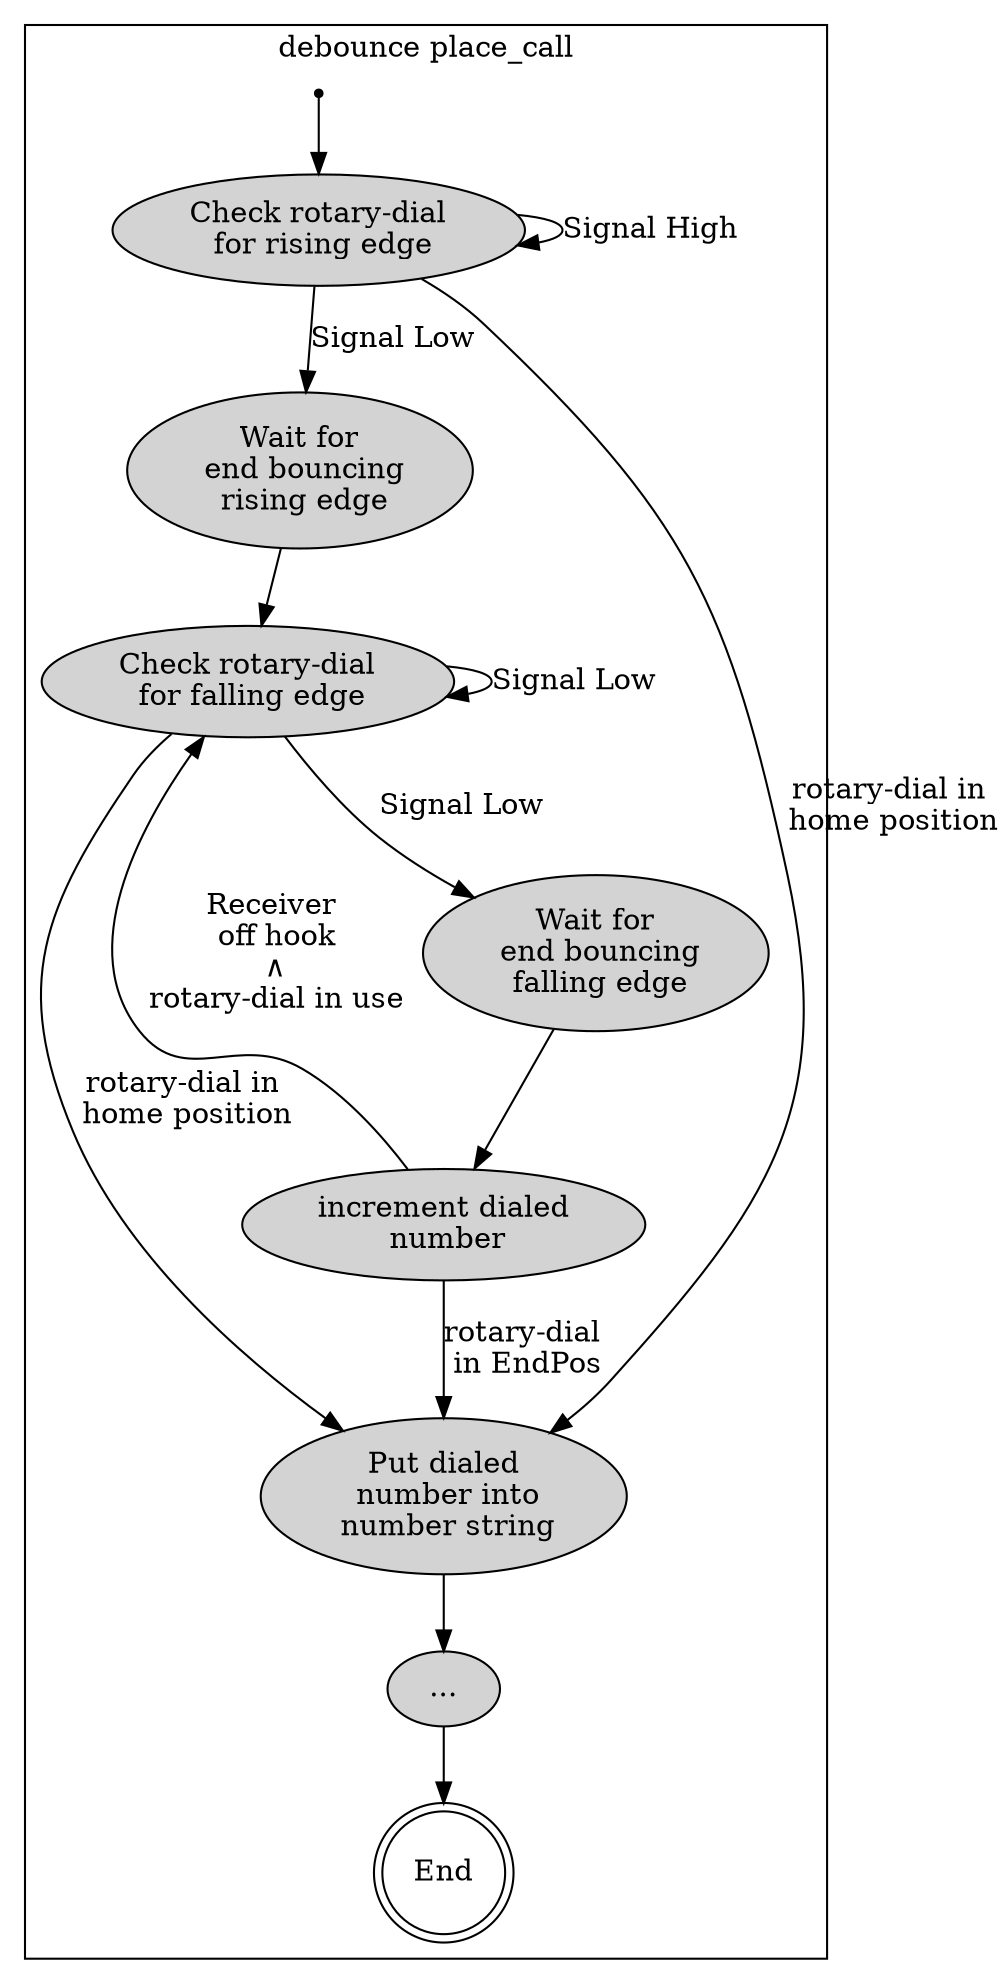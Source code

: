 digraph G {

	subgraph cluster {
		node [shape=doublecircle]; "End";
		node [shape=point]; qi
		node [shape=ellipse];
		node [style=filled];
		qi -> "Check rotary-dial\n for rising edge" [label = ""];
		"Check rotary-dial\n for rising edge" -> "Check rotary-dial\n for rising edge" [label = "Signal High"];
		"Check rotary-dial\n for rising edge" -> "Wait for\n end bouncing\n rising edge" [label = "Signal Low"]; 
		"Wait for\n end bouncing\n rising edge" -> "Check rotary-dial\n for falling edge" [label = ""];
		"Check rotary-dial\n for falling edge" -> "Check rotary-dial\n for falling edge" [label = "Signal Low"];
		"Check rotary-dial\n for falling edge" -> "Wait for\n end bouncing\n falling edge" [label = "Signal Low"];
		"Wait for\n end bouncing\n falling edge" -> "increment dialed\n number" [label = ""];
		"increment dialed\n number" -> "Check rotary-dial\n for falling edge" [label = "Receiver\n off hook\n &and;\n rotary-dial in use"];
		"increment dialed\n number" -> "Put dialed\n number into\n number string" [label = "rotary-dial\n in EndPos"];
		"Put dialed\n number into\n number string" -> "..." [label = ""];

		"Check rotary-dial\n for rising edge" -> "Put dialed\n number into\n number string" [label = "rotary-dial in\n home position"];
		"Check rotary-dial\n for falling edge" -> "Put dialed\n number into\n number string" [label = "rotary-dial in\n home position"];
		"..." -> "End" [label = ""]; 
				
		
		label = "debounce place_call";
		color = black
	}
}
